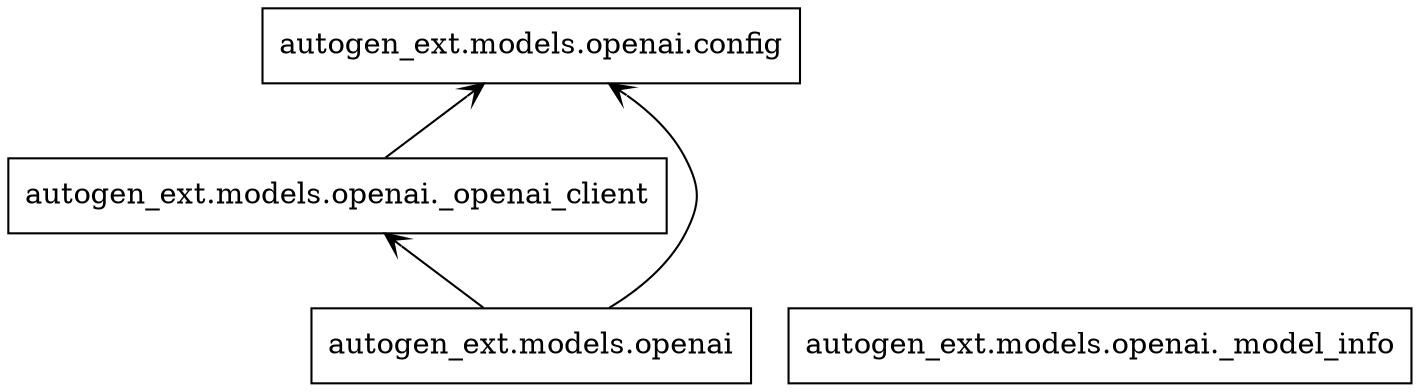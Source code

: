 digraph "packages_autogen_ext" {
rankdir=BT
charset="utf-8"
"autogen_ext.models.openai" [color="black", label=<autogen_ext.models.openai>, shape="box", style="solid"];
"autogen_ext.models.openai._model_info" [color="black", label=<autogen_ext.models.openai._model_info>, shape="box", style="solid"];
"autogen_ext.models.openai._openai_client" [color="black", label=<autogen_ext.models.openai._openai_client>, shape="box", style="solid"];
"autogen_ext.models.openai.config" [color="black", label=<autogen_ext.models.openai.config>, shape="box", style="solid"];
"autogen_ext.models.openai" -> "autogen_ext.models.openai._openai_client" [arrowhead="open", arrowtail="none"];
"autogen_ext.models.openai" -> "autogen_ext.models.openai.config" [arrowhead="open", arrowtail="none"];
"autogen_ext.models.openai._openai_client" -> "autogen_ext.models.openai.config" [arrowhead="open", arrowtail="none"];
}
